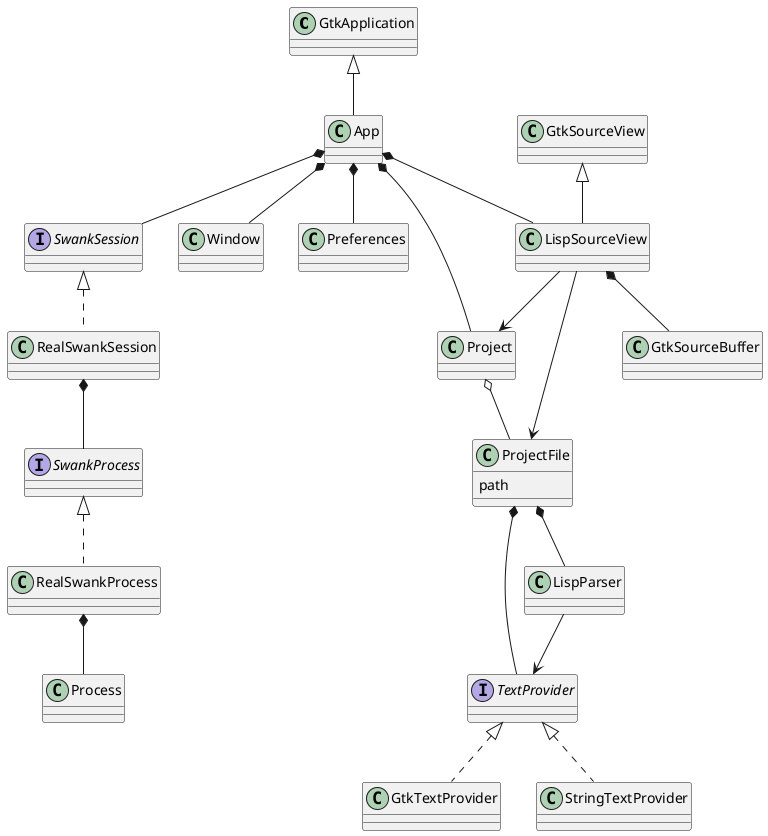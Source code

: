 @startuml

GtkApplication <|-- App
App *-- Project
App *-- SwankSession
App *-- Window
App *-- LispSourceView
App *-- Preferences
ProjectFile : path

GtkSourceView <|-- LispSourceView
LispSourceView *-- GtkSourceBuffer
LispSourceView --> Project
LispSourceView --> ProjectFile

Project o-- ProjectFile

ProjectFile *-- LispParser
ProjectFile *-- TextProvider

interface SwankSession
SwankSession <|.. RealSwankSession
RealSwankSession *-- SwankProcess

interface SwankProcess
SwankProcess <|.. RealSwankProcess
RealSwankProcess *-- Process

LispParser --> TextProvider
interface TextProvider
TextProvider <|.. GtkTextProvider
TextProvider <|.. StringTextProvider

@enduml
